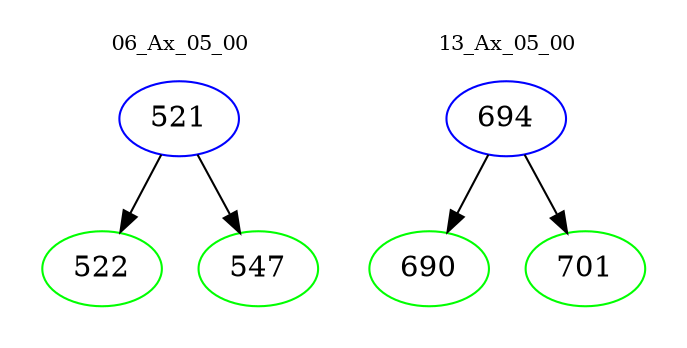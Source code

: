 digraph{
subgraph cluster_0 {
color = white
label = "06_Ax_05_00";
fontsize=10;
T0_521 [label="521", color="blue"]
T0_521 -> T0_522 [color="black"]
T0_522 [label="522", color="green"]
T0_521 -> T0_547 [color="black"]
T0_547 [label="547", color="green"]
}
subgraph cluster_1 {
color = white
label = "13_Ax_05_00";
fontsize=10;
T1_694 [label="694", color="blue"]
T1_694 -> T1_690 [color="black"]
T1_690 [label="690", color="green"]
T1_694 -> T1_701 [color="black"]
T1_701 [label="701", color="green"]
}
}
